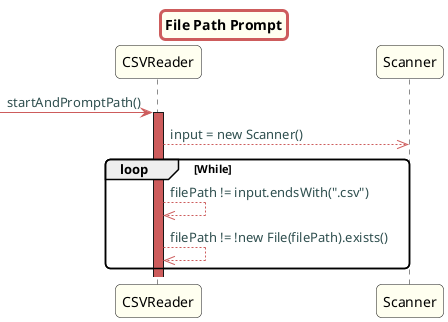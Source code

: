 @startuml

title File Path Prompt

skinparam titleBorderRoundCorner 10
skinparam titleBorderThickness 3
skinparam titleBorderColor indianred
skinparam titleBackgroundColor ivory
skinparam FontName quicksand

skinparam actor {
  BorderColor indianred
  }

skinparam sequence {
  LifeLineBackgroundColor indianred
  ParticipantBackgroundColor ivory
}

skinparam roundcorner 10

skinparam component {
  arrowThickness 1
  ArrowFontName Verdana
  ArrowColor indianred
  ArrowFontColor darkslategrey
}



-> CSVReader: startAndPromptPath()
activate CSVReader
CSVReader -->> Scanner: input = new Scanner()

loop While

CSVReader -->> CSVReader: filePath != input.endsWith(".csv")
CSVReader -->> CSVReader: filePath != !new File(filePath).exists()


end



@enduml